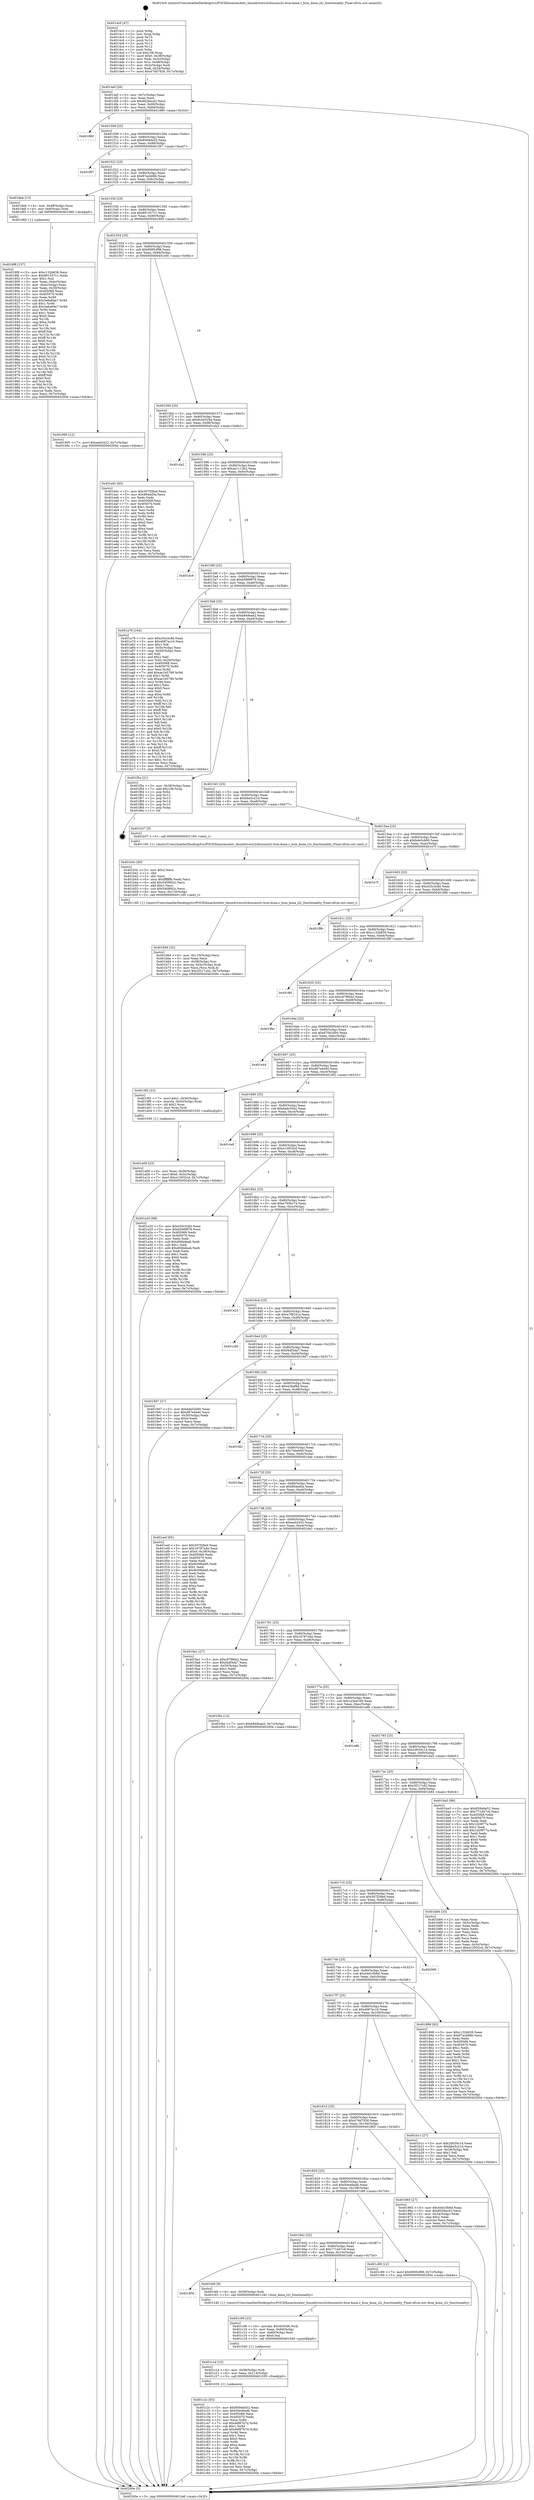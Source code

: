 digraph "0x4014c0" {
  label = "0x4014c0 (/mnt/c/Users/mathe/Desktop/tcc/POCII/binaries/extr_linuxdriversi2cbussesi2c-bcm-kona.c_bcm_kona_i2c_functionality_Final-ollvm.out::main(0))"
  labelloc = "t"
  node[shape=record]

  Entry [label="",width=0.3,height=0.3,shape=circle,fillcolor=black,style=filled]
  "0x4014ef" [label="{
     0x4014ef [26]\l
     | [instrs]\l
     &nbsp;&nbsp;0x4014ef \<+3\>: mov -0x7c(%rbp),%eax\l
     &nbsp;&nbsp;0x4014f2 \<+2\>: mov %eax,%ecx\l
     &nbsp;&nbsp;0x4014f4 \<+6\>: sub $0x8026ecd3,%ecx\l
     &nbsp;&nbsp;0x4014fa \<+3\>: mov %eax,-0x80(%rbp)\l
     &nbsp;&nbsp;0x4014fd \<+6\>: mov %ecx,-0x84(%rbp)\l
     &nbsp;&nbsp;0x401503 \<+6\>: je 0000000000401880 \<main+0x3c0\>\l
  }"]
  "0x401880" [label="{
     0x401880\l
  }", style=dashed]
  "0x401509" [label="{
     0x401509 [25]\l
     | [instrs]\l
     &nbsp;&nbsp;0x401509 \<+5\>: jmp 000000000040150e \<main+0x4e\>\l
     &nbsp;&nbsp;0x40150e \<+3\>: mov -0x80(%rbp),%eax\l
     &nbsp;&nbsp;0x401511 \<+5\>: sub $0x859dde52,%eax\l
     &nbsp;&nbsp;0x401516 \<+6\>: mov %eax,-0x88(%rbp)\l
     &nbsp;&nbsp;0x40151c \<+6\>: je 0000000000401f97 \<main+0xad7\>\l
  }"]
  Exit [label="",width=0.3,height=0.3,shape=circle,fillcolor=black,style=filled,peripheries=2]
  "0x401f97" [label="{
     0x401f97\l
  }", style=dashed]
  "0x401522" [label="{
     0x401522 [25]\l
     | [instrs]\l
     &nbsp;&nbsp;0x401522 \<+5\>: jmp 0000000000401527 \<main+0x67\>\l
     &nbsp;&nbsp;0x401527 \<+3\>: mov -0x80(%rbp),%eax\l
     &nbsp;&nbsp;0x40152a \<+5\>: sub $0x87acb68b,%eax\l
     &nbsp;&nbsp;0x40152f \<+6\>: mov %eax,-0x8c(%rbp)\l
     &nbsp;&nbsp;0x401535 \<+6\>: je 00000000004018eb \<main+0x42b\>\l
  }"]
  "0x401c2c" [label="{
     0x401c2c [93]\l
     | [instrs]\l
     &nbsp;&nbsp;0x401c2c \<+5\>: mov $0x859dde52,%eax\l
     &nbsp;&nbsp;0x401c31 \<+5\>: mov $0x50e46adb,%esi\l
     &nbsp;&nbsp;0x401c36 \<+7\>: mov 0x405068,%ecx\l
     &nbsp;&nbsp;0x401c3d \<+7\>: mov 0x405070,%edx\l
     &nbsp;&nbsp;0x401c44 \<+3\>: mov %ecx,%r8d\l
     &nbsp;&nbsp;0x401c47 \<+7\>: sub $0x46f87b7d,%r8d\l
     &nbsp;&nbsp;0x401c4e \<+4\>: sub $0x1,%r8d\l
     &nbsp;&nbsp;0x401c52 \<+7\>: add $0x46f87b7d,%r8d\l
     &nbsp;&nbsp;0x401c59 \<+4\>: imul %r8d,%ecx\l
     &nbsp;&nbsp;0x401c5d \<+3\>: and $0x1,%ecx\l
     &nbsp;&nbsp;0x401c60 \<+3\>: cmp $0x0,%ecx\l
     &nbsp;&nbsp;0x401c63 \<+4\>: sete %r9b\l
     &nbsp;&nbsp;0x401c67 \<+3\>: cmp $0xa,%edx\l
     &nbsp;&nbsp;0x401c6a \<+4\>: setl %r10b\l
     &nbsp;&nbsp;0x401c6e \<+3\>: mov %r9b,%r11b\l
     &nbsp;&nbsp;0x401c71 \<+3\>: and %r10b,%r11b\l
     &nbsp;&nbsp;0x401c74 \<+3\>: xor %r10b,%r9b\l
     &nbsp;&nbsp;0x401c77 \<+3\>: or %r9b,%r11b\l
     &nbsp;&nbsp;0x401c7a \<+4\>: test $0x1,%r11b\l
     &nbsp;&nbsp;0x401c7e \<+3\>: cmovne %esi,%eax\l
     &nbsp;&nbsp;0x401c81 \<+3\>: mov %eax,-0x7c(%rbp)\l
     &nbsp;&nbsp;0x401c84 \<+5\>: jmp 000000000040200e \<main+0xb4e\>\l
  }"]
  "0x4018eb" [label="{
     0x4018eb [13]\l
     | [instrs]\l
     &nbsp;&nbsp;0x4018eb \<+4\>: mov -0x48(%rbp),%rax\l
     &nbsp;&nbsp;0x4018ef \<+4\>: mov 0x8(%rax),%rdi\l
     &nbsp;&nbsp;0x4018f3 \<+5\>: call 0000000000401060 \<atoi@plt\>\l
     | [calls]\l
     &nbsp;&nbsp;0x401060 \{1\} (unknown)\l
  }"]
  "0x40153b" [label="{
     0x40153b [25]\l
     | [instrs]\l
     &nbsp;&nbsp;0x40153b \<+5\>: jmp 0000000000401540 \<main+0x80\>\l
     &nbsp;&nbsp;0x401540 \<+3\>: mov -0x80(%rbp),%eax\l
     &nbsp;&nbsp;0x401543 \<+5\>: sub $0x891557c1,%eax\l
     &nbsp;&nbsp;0x401548 \<+6\>: mov %eax,-0x90(%rbp)\l
     &nbsp;&nbsp;0x40154e \<+6\>: je 0000000000401995 \<main+0x4d5\>\l
  }"]
  "0x401c1d" [label="{
     0x401c1d [15]\l
     | [instrs]\l
     &nbsp;&nbsp;0x401c1d \<+4\>: mov -0x58(%rbp),%rdi\l
     &nbsp;&nbsp;0x401c21 \<+6\>: mov %eax,-0x114(%rbp)\l
     &nbsp;&nbsp;0x401c27 \<+5\>: call 0000000000401030 \<free@plt\>\l
     | [calls]\l
     &nbsp;&nbsp;0x401030 \{1\} (unknown)\l
  }"]
  "0x401995" [label="{
     0x401995 [12]\l
     | [instrs]\l
     &nbsp;&nbsp;0x401995 \<+7\>: movl $0xea02422,-0x7c(%rbp)\l
     &nbsp;&nbsp;0x40199c \<+5\>: jmp 000000000040200e \<main+0xb4e\>\l
  }"]
  "0x401554" [label="{
     0x401554 [25]\l
     | [instrs]\l
     &nbsp;&nbsp;0x401554 \<+5\>: jmp 0000000000401559 \<main+0x99\>\l
     &nbsp;&nbsp;0x401559 \<+3\>: mov -0x80(%rbp),%eax\l
     &nbsp;&nbsp;0x40155c \<+5\>: sub $0x9095cf98,%eax\l
     &nbsp;&nbsp;0x401561 \<+6\>: mov %eax,-0x94(%rbp)\l
     &nbsp;&nbsp;0x401567 \<+6\>: je 0000000000401e9c \<main+0x9dc\>\l
  }"]
  "0x401c06" [label="{
     0x401c06 [23]\l
     | [instrs]\l
     &nbsp;&nbsp;0x401c06 \<+10\>: movabs $0x4030d6,%rdi\l
     &nbsp;&nbsp;0x401c10 \<+3\>: mov %eax,-0x60(%rbp)\l
     &nbsp;&nbsp;0x401c13 \<+3\>: mov -0x60(%rbp),%esi\l
     &nbsp;&nbsp;0x401c16 \<+2\>: mov $0x0,%al\l
     &nbsp;&nbsp;0x401c18 \<+5\>: call 0000000000401040 \<printf@plt\>\l
     | [calls]\l
     &nbsp;&nbsp;0x401040 \{1\} (unknown)\l
  }"]
  "0x401e9c" [label="{
     0x401e9c [83]\l
     | [instrs]\l
     &nbsp;&nbsp;0x401e9c \<+5\>: mov $0x307f28ed,%eax\l
     &nbsp;&nbsp;0x401ea1 \<+5\>: mov $0x864ed5a,%ecx\l
     &nbsp;&nbsp;0x401ea6 \<+2\>: xor %edx,%edx\l
     &nbsp;&nbsp;0x401ea8 \<+7\>: mov 0x405068,%esi\l
     &nbsp;&nbsp;0x401eaf \<+7\>: mov 0x405070,%edi\l
     &nbsp;&nbsp;0x401eb6 \<+3\>: sub $0x1,%edx\l
     &nbsp;&nbsp;0x401eb9 \<+3\>: mov %esi,%r8d\l
     &nbsp;&nbsp;0x401ebc \<+3\>: add %edx,%r8d\l
     &nbsp;&nbsp;0x401ebf \<+4\>: imul %r8d,%esi\l
     &nbsp;&nbsp;0x401ec3 \<+3\>: and $0x1,%esi\l
     &nbsp;&nbsp;0x401ec6 \<+3\>: cmp $0x0,%esi\l
     &nbsp;&nbsp;0x401ec9 \<+4\>: sete %r9b\l
     &nbsp;&nbsp;0x401ecd \<+3\>: cmp $0xa,%edi\l
     &nbsp;&nbsp;0x401ed0 \<+4\>: setl %r10b\l
     &nbsp;&nbsp;0x401ed4 \<+3\>: mov %r9b,%r11b\l
     &nbsp;&nbsp;0x401ed7 \<+3\>: and %r10b,%r11b\l
     &nbsp;&nbsp;0x401eda \<+3\>: xor %r10b,%r9b\l
     &nbsp;&nbsp;0x401edd \<+3\>: or %r9b,%r11b\l
     &nbsp;&nbsp;0x401ee0 \<+4\>: test $0x1,%r11b\l
     &nbsp;&nbsp;0x401ee4 \<+3\>: cmovne %ecx,%eax\l
     &nbsp;&nbsp;0x401ee7 \<+3\>: mov %eax,-0x7c(%rbp)\l
     &nbsp;&nbsp;0x401eea \<+5\>: jmp 000000000040200e \<main+0xb4e\>\l
  }"]
  "0x40156d" [label="{
     0x40156d [25]\l
     | [instrs]\l
     &nbsp;&nbsp;0x40156d \<+5\>: jmp 0000000000401572 \<main+0xb2\>\l
     &nbsp;&nbsp;0x401572 \<+3\>: mov -0x80(%rbp),%eax\l
     &nbsp;&nbsp;0x401575 \<+5\>: sub $0x9c44529a,%eax\l
     &nbsp;&nbsp;0x40157a \<+6\>: mov %eax,-0x98(%rbp)\l
     &nbsp;&nbsp;0x401580 \<+6\>: je 0000000000401da2 \<main+0x8e2\>\l
  }"]
  "0x40185b" [label="{
     0x40185b\l
  }", style=dashed]
  "0x401da2" [label="{
     0x401da2\l
  }", style=dashed]
  "0x401586" [label="{
     0x401586 [25]\l
     | [instrs]\l
     &nbsp;&nbsp;0x401586 \<+5\>: jmp 000000000040158b \<main+0xcb\>\l
     &nbsp;&nbsp;0x40158b \<+3\>: mov -0x80(%rbp),%eax\l
     &nbsp;&nbsp;0x40158e \<+5\>: sub $0xaa1113b2,%eax\l
     &nbsp;&nbsp;0x401593 \<+6\>: mov %eax,-0x9c(%rbp)\l
     &nbsp;&nbsp;0x401599 \<+6\>: je 0000000000401dc9 \<main+0x909\>\l
  }"]
  "0x401bfd" [label="{
     0x401bfd [9]\l
     | [instrs]\l
     &nbsp;&nbsp;0x401bfd \<+4\>: mov -0x58(%rbp),%rdi\l
     &nbsp;&nbsp;0x401c01 \<+5\>: call 0000000000401240 \<bcm_kona_i2c_functionality\>\l
     | [calls]\l
     &nbsp;&nbsp;0x401240 \{1\} (/mnt/c/Users/mathe/Desktop/tcc/POCII/binaries/extr_linuxdriversi2cbussesi2c-bcm-kona.c_bcm_kona_i2c_functionality_Final-ollvm.out::bcm_kona_i2c_functionality)\l
  }"]
  "0x401dc9" [label="{
     0x401dc9\l
  }", style=dashed]
  "0x40159f" [label="{
     0x40159f [25]\l
     | [instrs]\l
     &nbsp;&nbsp;0x40159f \<+5\>: jmp 00000000004015a4 \<main+0xe4\>\l
     &nbsp;&nbsp;0x4015a4 \<+3\>: mov -0x80(%rbp),%eax\l
     &nbsp;&nbsp;0x4015a7 \<+5\>: sub $0xb5999f78,%eax\l
     &nbsp;&nbsp;0x4015ac \<+6\>: mov %eax,-0xa0(%rbp)\l
     &nbsp;&nbsp;0x4015b2 \<+6\>: je 0000000000401a78 \<main+0x5b8\>\l
  }"]
  "0x401842" [label="{
     0x401842 [25]\l
     | [instrs]\l
     &nbsp;&nbsp;0x401842 \<+5\>: jmp 0000000000401847 \<main+0x387\>\l
     &nbsp;&nbsp;0x401847 \<+3\>: mov -0x80(%rbp),%eax\l
     &nbsp;&nbsp;0x40184a \<+5\>: sub $0x771d47c6,%eax\l
     &nbsp;&nbsp;0x40184f \<+6\>: mov %eax,-0x10c(%rbp)\l
     &nbsp;&nbsp;0x401855 \<+6\>: je 0000000000401bfd \<main+0x73d\>\l
  }"]
  "0x401a78" [label="{
     0x401a78 [164]\l
     | [instrs]\l
     &nbsp;&nbsp;0x401a78 \<+5\>: mov $0xc03c3c8d,%eax\l
     &nbsp;&nbsp;0x401a7d \<+5\>: mov $0x4687ec16,%ecx\l
     &nbsp;&nbsp;0x401a82 \<+2\>: mov $0x1,%dl\l
     &nbsp;&nbsp;0x401a84 \<+3\>: mov -0x5c(%rbp),%esi\l
     &nbsp;&nbsp;0x401a87 \<+3\>: cmp -0x50(%rbp),%esi\l
     &nbsp;&nbsp;0x401a8a \<+4\>: setl %dil\l
     &nbsp;&nbsp;0x401a8e \<+4\>: and $0x1,%dil\l
     &nbsp;&nbsp;0x401a92 \<+4\>: mov %dil,-0x29(%rbp)\l
     &nbsp;&nbsp;0x401a96 \<+7\>: mov 0x405068,%esi\l
     &nbsp;&nbsp;0x401a9d \<+8\>: mov 0x405070,%r8d\l
     &nbsp;&nbsp;0x401aa5 \<+3\>: mov %esi,%r9d\l
     &nbsp;&nbsp;0x401aa8 \<+7\>: add $0xae1b5789,%r9d\l
     &nbsp;&nbsp;0x401aaf \<+4\>: sub $0x1,%r9d\l
     &nbsp;&nbsp;0x401ab3 \<+7\>: sub $0xae1b5789,%r9d\l
     &nbsp;&nbsp;0x401aba \<+4\>: imul %r9d,%esi\l
     &nbsp;&nbsp;0x401abe \<+3\>: and $0x1,%esi\l
     &nbsp;&nbsp;0x401ac1 \<+3\>: cmp $0x0,%esi\l
     &nbsp;&nbsp;0x401ac4 \<+4\>: sete %dil\l
     &nbsp;&nbsp;0x401ac8 \<+4\>: cmp $0xa,%r8d\l
     &nbsp;&nbsp;0x401acc \<+4\>: setl %r10b\l
     &nbsp;&nbsp;0x401ad0 \<+3\>: mov %dil,%r11b\l
     &nbsp;&nbsp;0x401ad3 \<+4\>: xor $0xff,%r11b\l
     &nbsp;&nbsp;0x401ad7 \<+3\>: mov %r10b,%bl\l
     &nbsp;&nbsp;0x401ada \<+3\>: xor $0xff,%bl\l
     &nbsp;&nbsp;0x401add \<+3\>: xor $0x0,%dl\l
     &nbsp;&nbsp;0x401ae0 \<+3\>: mov %r11b,%r14b\l
     &nbsp;&nbsp;0x401ae3 \<+4\>: and $0x0,%r14b\l
     &nbsp;&nbsp;0x401ae7 \<+3\>: and %dl,%dil\l
     &nbsp;&nbsp;0x401aea \<+3\>: mov %bl,%r15b\l
     &nbsp;&nbsp;0x401aed \<+4\>: and $0x0,%r15b\l
     &nbsp;&nbsp;0x401af1 \<+3\>: and %dl,%r10b\l
     &nbsp;&nbsp;0x401af4 \<+3\>: or %dil,%r14b\l
     &nbsp;&nbsp;0x401af7 \<+3\>: or %r10b,%r15b\l
     &nbsp;&nbsp;0x401afa \<+3\>: xor %r15b,%r14b\l
     &nbsp;&nbsp;0x401afd \<+3\>: or %bl,%r11b\l
     &nbsp;&nbsp;0x401b00 \<+4\>: xor $0xff,%r11b\l
     &nbsp;&nbsp;0x401b04 \<+3\>: or $0x0,%dl\l
     &nbsp;&nbsp;0x401b07 \<+3\>: and %dl,%r11b\l
     &nbsp;&nbsp;0x401b0a \<+3\>: or %r11b,%r14b\l
     &nbsp;&nbsp;0x401b0d \<+4\>: test $0x1,%r14b\l
     &nbsp;&nbsp;0x401b11 \<+3\>: cmovne %ecx,%eax\l
     &nbsp;&nbsp;0x401b14 \<+3\>: mov %eax,-0x7c(%rbp)\l
     &nbsp;&nbsp;0x401b17 \<+5\>: jmp 000000000040200e \<main+0xb4e\>\l
  }"]
  "0x4015b8" [label="{
     0x4015b8 [25]\l
     | [instrs]\l
     &nbsp;&nbsp;0x4015b8 \<+5\>: jmp 00000000004015bd \<main+0xfd\>\l
     &nbsp;&nbsp;0x4015bd \<+3\>: mov -0x80(%rbp),%eax\l
     &nbsp;&nbsp;0x4015c0 \<+5\>: sub $0xb849eae2,%eax\l
     &nbsp;&nbsp;0x4015c5 \<+6\>: mov %eax,-0xa4(%rbp)\l
     &nbsp;&nbsp;0x4015cb \<+6\>: je 0000000000401f5a \<main+0xa9a\>\l
  }"]
  "0x401c89" [label="{
     0x401c89 [12]\l
     | [instrs]\l
     &nbsp;&nbsp;0x401c89 \<+7\>: movl $0x9095cf98,-0x7c(%rbp)\l
     &nbsp;&nbsp;0x401c90 \<+5\>: jmp 000000000040200e \<main+0xb4e\>\l
  }"]
  "0x401f5a" [label="{
     0x401f5a [21]\l
     | [instrs]\l
     &nbsp;&nbsp;0x401f5a \<+3\>: mov -0x38(%rbp),%eax\l
     &nbsp;&nbsp;0x401f5d \<+7\>: add $0x108,%rsp\l
     &nbsp;&nbsp;0x401f64 \<+1\>: pop %rbx\l
     &nbsp;&nbsp;0x401f65 \<+2\>: pop %r12\l
     &nbsp;&nbsp;0x401f67 \<+2\>: pop %r13\l
     &nbsp;&nbsp;0x401f69 \<+2\>: pop %r14\l
     &nbsp;&nbsp;0x401f6b \<+2\>: pop %r15\l
     &nbsp;&nbsp;0x401f6d \<+1\>: pop %rbp\l
     &nbsp;&nbsp;0x401f6e \<+1\>: ret\l
  }"]
  "0x4015d1" [label="{
     0x4015d1 [25]\l
     | [instrs]\l
     &nbsp;&nbsp;0x4015d1 \<+5\>: jmp 00000000004015d6 \<main+0x116\>\l
     &nbsp;&nbsp;0x4015d6 \<+3\>: mov -0x80(%rbp),%eax\l
     &nbsp;&nbsp;0x4015d9 \<+5\>: sub $0xbbe5c21d,%eax\l
     &nbsp;&nbsp;0x4015de \<+6\>: mov %eax,-0xa8(%rbp)\l
     &nbsp;&nbsp;0x4015e4 \<+6\>: je 0000000000401b37 \<main+0x677\>\l
  }"]
  "0x401b64" [label="{
     0x401b64 [32]\l
     | [instrs]\l
     &nbsp;&nbsp;0x401b64 \<+6\>: mov -0x110(%rbp),%ecx\l
     &nbsp;&nbsp;0x401b6a \<+3\>: imul %eax,%ecx\l
     &nbsp;&nbsp;0x401b6d \<+4\>: mov -0x58(%rbp),%rsi\l
     &nbsp;&nbsp;0x401b71 \<+4\>: movslq -0x5c(%rbp),%rdi\l
     &nbsp;&nbsp;0x401b75 \<+3\>: mov %ecx,(%rsi,%rdi,4)\l
     &nbsp;&nbsp;0x401b78 \<+7\>: movl $0x2f217cd2,-0x7c(%rbp)\l
     &nbsp;&nbsp;0x401b7f \<+5\>: jmp 000000000040200e \<main+0xb4e\>\l
  }"]
  "0x401b37" [label="{
     0x401b37 [5]\l
     | [instrs]\l
     &nbsp;&nbsp;0x401b37 \<+5\>: call 0000000000401160 \<next_i\>\l
     | [calls]\l
     &nbsp;&nbsp;0x401160 \{1\} (/mnt/c/Users/mathe/Desktop/tcc/POCII/binaries/extr_linuxdriversi2cbussesi2c-bcm-kona.c_bcm_kona_i2c_functionality_Final-ollvm.out::next_i)\l
  }"]
  "0x4015ea" [label="{
     0x4015ea [25]\l
     | [instrs]\l
     &nbsp;&nbsp;0x4015ea \<+5\>: jmp 00000000004015ef \<main+0x12f\>\l
     &nbsp;&nbsp;0x4015ef \<+3\>: mov -0x80(%rbp),%eax\l
     &nbsp;&nbsp;0x4015f2 \<+5\>: sub $0xbde5cb90,%eax\l
     &nbsp;&nbsp;0x4015f7 \<+6\>: mov %eax,-0xac(%rbp)\l
     &nbsp;&nbsp;0x4015fd \<+6\>: je 0000000000401e7f \<main+0x9bf\>\l
  }"]
  "0x401b3c" [label="{
     0x401b3c [40]\l
     | [instrs]\l
     &nbsp;&nbsp;0x401b3c \<+5\>: mov $0x2,%ecx\l
     &nbsp;&nbsp;0x401b41 \<+1\>: cltd\l
     &nbsp;&nbsp;0x401b42 \<+2\>: idiv %ecx\l
     &nbsp;&nbsp;0x401b44 \<+6\>: imul $0xfffffffe,%edx,%ecx\l
     &nbsp;&nbsp;0x401b4a \<+6\>: add $0x5409f42c,%ecx\l
     &nbsp;&nbsp;0x401b50 \<+3\>: add $0x1,%ecx\l
     &nbsp;&nbsp;0x401b53 \<+6\>: sub $0x5409f42c,%ecx\l
     &nbsp;&nbsp;0x401b59 \<+6\>: mov %ecx,-0x110(%rbp)\l
     &nbsp;&nbsp;0x401b5f \<+5\>: call 0000000000401160 \<next_i\>\l
     | [calls]\l
     &nbsp;&nbsp;0x401160 \{1\} (/mnt/c/Users/mathe/Desktop/tcc/POCII/binaries/extr_linuxdriversi2cbussesi2c-bcm-kona.c_bcm_kona_i2c_functionality_Final-ollvm.out::next_i)\l
  }"]
  "0x401e7f" [label="{
     0x401e7f\l
  }", style=dashed]
  "0x401603" [label="{
     0x401603 [25]\l
     | [instrs]\l
     &nbsp;&nbsp;0x401603 \<+5\>: jmp 0000000000401608 \<main+0x148\>\l
     &nbsp;&nbsp;0x401608 \<+3\>: mov -0x80(%rbp),%eax\l
     &nbsp;&nbsp;0x40160b \<+5\>: sub $0xc03c3c8d,%eax\l
     &nbsp;&nbsp;0x401610 \<+6\>: mov %eax,-0xb0(%rbp)\l
     &nbsp;&nbsp;0x401616 \<+6\>: je 0000000000401f8b \<main+0xacb\>\l
  }"]
  "0x401a09" [label="{
     0x401a09 [23]\l
     | [instrs]\l
     &nbsp;&nbsp;0x401a09 \<+4\>: mov %rax,-0x58(%rbp)\l
     &nbsp;&nbsp;0x401a0d \<+7\>: movl $0x0,-0x5c(%rbp)\l
     &nbsp;&nbsp;0x401a14 \<+7\>: movl $0xe12932cd,-0x7c(%rbp)\l
     &nbsp;&nbsp;0x401a1b \<+5\>: jmp 000000000040200e \<main+0xb4e\>\l
  }"]
  "0x401f8b" [label="{
     0x401f8b\l
  }", style=dashed]
  "0x40161c" [label="{
     0x40161c [25]\l
     | [instrs]\l
     &nbsp;&nbsp;0x40161c \<+5\>: jmp 0000000000401621 \<main+0x161\>\l
     &nbsp;&nbsp;0x401621 \<+3\>: mov -0x80(%rbp),%eax\l
     &nbsp;&nbsp;0x401624 \<+5\>: sub $0xc132b839,%eax\l
     &nbsp;&nbsp;0x401629 \<+6\>: mov %eax,-0xb4(%rbp)\l
     &nbsp;&nbsp;0x40162f \<+6\>: je 0000000000401f6f \<main+0xaaf\>\l
  }"]
  "0x4018f8" [label="{
     0x4018f8 [157]\l
     | [instrs]\l
     &nbsp;&nbsp;0x4018f8 \<+5\>: mov $0xc132b839,%ecx\l
     &nbsp;&nbsp;0x4018fd \<+5\>: mov $0x891557c1,%edx\l
     &nbsp;&nbsp;0x401902 \<+3\>: mov $0x1,%sil\l
     &nbsp;&nbsp;0x401905 \<+3\>: mov %eax,-0x4c(%rbp)\l
     &nbsp;&nbsp;0x401908 \<+3\>: mov -0x4c(%rbp),%eax\l
     &nbsp;&nbsp;0x40190b \<+3\>: mov %eax,-0x30(%rbp)\l
     &nbsp;&nbsp;0x40190e \<+7\>: mov 0x405068,%eax\l
     &nbsp;&nbsp;0x401915 \<+8\>: mov 0x405070,%r8d\l
     &nbsp;&nbsp;0x40191d \<+3\>: mov %eax,%r9d\l
     &nbsp;&nbsp;0x401920 \<+7\>: sub $0x3a6a84a7,%r9d\l
     &nbsp;&nbsp;0x401927 \<+4\>: sub $0x1,%r9d\l
     &nbsp;&nbsp;0x40192b \<+7\>: add $0x3a6a84a7,%r9d\l
     &nbsp;&nbsp;0x401932 \<+4\>: imul %r9d,%eax\l
     &nbsp;&nbsp;0x401936 \<+3\>: and $0x1,%eax\l
     &nbsp;&nbsp;0x401939 \<+3\>: cmp $0x0,%eax\l
     &nbsp;&nbsp;0x40193c \<+4\>: sete %r10b\l
     &nbsp;&nbsp;0x401940 \<+4\>: cmp $0xa,%r8d\l
     &nbsp;&nbsp;0x401944 \<+4\>: setl %r11b\l
     &nbsp;&nbsp;0x401948 \<+3\>: mov %r10b,%bl\l
     &nbsp;&nbsp;0x40194b \<+3\>: xor $0xff,%bl\l
     &nbsp;&nbsp;0x40194e \<+3\>: mov %r11b,%r14b\l
     &nbsp;&nbsp;0x401951 \<+4\>: xor $0xff,%r14b\l
     &nbsp;&nbsp;0x401955 \<+4\>: xor $0x0,%sil\l
     &nbsp;&nbsp;0x401959 \<+3\>: mov %bl,%r15b\l
     &nbsp;&nbsp;0x40195c \<+4\>: and $0x0,%r15b\l
     &nbsp;&nbsp;0x401960 \<+3\>: and %sil,%r10b\l
     &nbsp;&nbsp;0x401963 \<+3\>: mov %r14b,%r12b\l
     &nbsp;&nbsp;0x401966 \<+4\>: and $0x0,%r12b\l
     &nbsp;&nbsp;0x40196a \<+3\>: and %sil,%r11b\l
     &nbsp;&nbsp;0x40196d \<+3\>: or %r10b,%r15b\l
     &nbsp;&nbsp;0x401970 \<+3\>: or %r11b,%r12b\l
     &nbsp;&nbsp;0x401973 \<+3\>: xor %r12b,%r15b\l
     &nbsp;&nbsp;0x401976 \<+3\>: or %r14b,%bl\l
     &nbsp;&nbsp;0x401979 \<+3\>: xor $0xff,%bl\l
     &nbsp;&nbsp;0x40197c \<+4\>: or $0x0,%sil\l
     &nbsp;&nbsp;0x401980 \<+3\>: and %sil,%bl\l
     &nbsp;&nbsp;0x401983 \<+3\>: or %bl,%r15b\l
     &nbsp;&nbsp;0x401986 \<+4\>: test $0x1,%r15b\l
     &nbsp;&nbsp;0x40198a \<+3\>: cmovne %edx,%ecx\l
     &nbsp;&nbsp;0x40198d \<+3\>: mov %ecx,-0x7c(%rbp)\l
     &nbsp;&nbsp;0x401990 \<+5\>: jmp 000000000040200e \<main+0xb4e\>\l
  }"]
  "0x401f6f" [label="{
     0x401f6f\l
  }", style=dashed]
  "0x401635" [label="{
     0x401635 [25]\l
     | [instrs]\l
     &nbsp;&nbsp;0x401635 \<+5\>: jmp 000000000040163a \<main+0x17a\>\l
     &nbsp;&nbsp;0x40163a \<+3\>: mov -0x80(%rbp),%eax\l
     &nbsp;&nbsp;0x40163d \<+5\>: sub $0xc97f90a2,%eax\l
     &nbsp;&nbsp;0x401642 \<+6\>: mov %eax,-0xb8(%rbp)\l
     &nbsp;&nbsp;0x401648 \<+6\>: je 00000000004019bc \<main+0x4fc\>\l
  }"]
  "0x4014c0" [label="{
     0x4014c0 [47]\l
     | [instrs]\l
     &nbsp;&nbsp;0x4014c0 \<+1\>: push %rbp\l
     &nbsp;&nbsp;0x4014c1 \<+3\>: mov %rsp,%rbp\l
     &nbsp;&nbsp;0x4014c4 \<+2\>: push %r15\l
     &nbsp;&nbsp;0x4014c6 \<+2\>: push %r14\l
     &nbsp;&nbsp;0x4014c8 \<+2\>: push %r13\l
     &nbsp;&nbsp;0x4014ca \<+2\>: push %r12\l
     &nbsp;&nbsp;0x4014cc \<+1\>: push %rbx\l
     &nbsp;&nbsp;0x4014cd \<+7\>: sub $0x108,%rsp\l
     &nbsp;&nbsp;0x4014d4 \<+7\>: movl $0x0,-0x38(%rbp)\l
     &nbsp;&nbsp;0x4014db \<+3\>: mov %edi,-0x3c(%rbp)\l
     &nbsp;&nbsp;0x4014de \<+4\>: mov %rsi,-0x48(%rbp)\l
     &nbsp;&nbsp;0x4014e2 \<+3\>: mov -0x3c(%rbp),%edi\l
     &nbsp;&nbsp;0x4014e5 \<+3\>: mov %edi,-0x34(%rbp)\l
     &nbsp;&nbsp;0x4014e8 \<+7\>: movl $0x47dd7926,-0x7c(%rbp)\l
  }"]
  "0x4019bc" [label="{
     0x4019bc\l
  }", style=dashed]
  "0x40164e" [label="{
     0x40164e [25]\l
     | [instrs]\l
     &nbsp;&nbsp;0x40164e \<+5\>: jmp 0000000000401653 \<main+0x193\>\l
     &nbsp;&nbsp;0x401653 \<+3\>: mov -0x80(%rbp),%eax\l
     &nbsp;&nbsp;0x401656 \<+5\>: sub $0xd70b2d04,%eax\l
     &nbsp;&nbsp;0x40165b \<+6\>: mov %eax,-0xbc(%rbp)\l
     &nbsp;&nbsp;0x401661 \<+6\>: je 0000000000401e44 \<main+0x984\>\l
  }"]
  "0x40200e" [label="{
     0x40200e [5]\l
     | [instrs]\l
     &nbsp;&nbsp;0x40200e \<+5\>: jmp 00000000004014ef \<main+0x2f\>\l
  }"]
  "0x401e44" [label="{
     0x401e44\l
  }", style=dashed]
  "0x401667" [label="{
     0x401667 [25]\l
     | [instrs]\l
     &nbsp;&nbsp;0x401667 \<+5\>: jmp 000000000040166c \<main+0x1ac\>\l
     &nbsp;&nbsp;0x40166c \<+3\>: mov -0x80(%rbp),%eax\l
     &nbsp;&nbsp;0x40166f \<+5\>: sub $0xd87e4e40,%eax\l
     &nbsp;&nbsp;0x401674 \<+6\>: mov %eax,-0xc0(%rbp)\l
     &nbsp;&nbsp;0x40167a \<+6\>: je 00000000004019f2 \<main+0x532\>\l
  }"]
  "0x401829" [label="{
     0x401829 [25]\l
     | [instrs]\l
     &nbsp;&nbsp;0x401829 \<+5\>: jmp 000000000040182e \<main+0x36e\>\l
     &nbsp;&nbsp;0x40182e \<+3\>: mov -0x80(%rbp),%eax\l
     &nbsp;&nbsp;0x401831 \<+5\>: sub $0x50e46adb,%eax\l
     &nbsp;&nbsp;0x401836 \<+6\>: mov %eax,-0x108(%rbp)\l
     &nbsp;&nbsp;0x40183c \<+6\>: je 0000000000401c89 \<main+0x7c9\>\l
  }"]
  "0x4019f2" [label="{
     0x4019f2 [23]\l
     | [instrs]\l
     &nbsp;&nbsp;0x4019f2 \<+7\>: movl $0x1,-0x50(%rbp)\l
     &nbsp;&nbsp;0x4019f9 \<+4\>: movslq -0x50(%rbp),%rax\l
     &nbsp;&nbsp;0x4019fd \<+4\>: shl $0x2,%rax\l
     &nbsp;&nbsp;0x401a01 \<+3\>: mov %rax,%rdi\l
     &nbsp;&nbsp;0x401a04 \<+5\>: call 0000000000401050 \<malloc@plt\>\l
     | [calls]\l
     &nbsp;&nbsp;0x401050 \{1\} (unknown)\l
  }"]
  "0x401680" [label="{
     0x401680 [25]\l
     | [instrs]\l
     &nbsp;&nbsp;0x401680 \<+5\>: jmp 0000000000401685 \<main+0x1c5\>\l
     &nbsp;&nbsp;0x401685 \<+3\>: mov -0x80(%rbp),%eax\l
     &nbsp;&nbsp;0x401688 \<+5\>: sub $0xdadc50a2,%eax\l
     &nbsp;&nbsp;0x40168d \<+6\>: mov %eax,-0xc4(%rbp)\l
     &nbsp;&nbsp;0x401693 \<+6\>: je 0000000000401ce8 \<main+0x828\>\l
  }"]
  "0x401865" [label="{
     0x401865 [27]\l
     | [instrs]\l
     &nbsp;&nbsp;0x401865 \<+5\>: mov $0x44d10b6d,%eax\l
     &nbsp;&nbsp;0x40186a \<+5\>: mov $0x8026ecd3,%ecx\l
     &nbsp;&nbsp;0x40186f \<+3\>: mov -0x34(%rbp),%edx\l
     &nbsp;&nbsp;0x401872 \<+3\>: cmp $0x2,%edx\l
     &nbsp;&nbsp;0x401875 \<+3\>: cmovne %ecx,%eax\l
     &nbsp;&nbsp;0x401878 \<+3\>: mov %eax,-0x7c(%rbp)\l
     &nbsp;&nbsp;0x40187b \<+5\>: jmp 000000000040200e \<main+0xb4e\>\l
  }"]
  "0x401ce8" [label="{
     0x401ce8\l
  }", style=dashed]
  "0x401699" [label="{
     0x401699 [25]\l
     | [instrs]\l
     &nbsp;&nbsp;0x401699 \<+5\>: jmp 000000000040169e \<main+0x1de\>\l
     &nbsp;&nbsp;0x40169e \<+3\>: mov -0x80(%rbp),%eax\l
     &nbsp;&nbsp;0x4016a1 \<+5\>: sub $0xe12932cd,%eax\l
     &nbsp;&nbsp;0x4016a6 \<+6\>: mov %eax,-0xc8(%rbp)\l
     &nbsp;&nbsp;0x4016ac \<+6\>: je 0000000000401a20 \<main+0x560\>\l
  }"]
  "0x401810" [label="{
     0x401810 [25]\l
     | [instrs]\l
     &nbsp;&nbsp;0x401810 \<+5\>: jmp 0000000000401815 \<main+0x355\>\l
     &nbsp;&nbsp;0x401815 \<+3\>: mov -0x80(%rbp),%eax\l
     &nbsp;&nbsp;0x401818 \<+5\>: sub $0x47dd7926,%eax\l
     &nbsp;&nbsp;0x40181d \<+6\>: mov %eax,-0x104(%rbp)\l
     &nbsp;&nbsp;0x401823 \<+6\>: je 0000000000401865 \<main+0x3a5\>\l
  }"]
  "0x401a20" [label="{
     0x401a20 [88]\l
     | [instrs]\l
     &nbsp;&nbsp;0x401a20 \<+5\>: mov $0xc03c3c8d,%eax\l
     &nbsp;&nbsp;0x401a25 \<+5\>: mov $0xb5999f78,%ecx\l
     &nbsp;&nbsp;0x401a2a \<+7\>: mov 0x405068,%edx\l
     &nbsp;&nbsp;0x401a31 \<+7\>: mov 0x405070,%esi\l
     &nbsp;&nbsp;0x401a38 \<+2\>: mov %edx,%edi\l
     &nbsp;&nbsp;0x401a3a \<+6\>: sub $0xd94bdeab,%edi\l
     &nbsp;&nbsp;0x401a40 \<+3\>: sub $0x1,%edi\l
     &nbsp;&nbsp;0x401a43 \<+6\>: add $0xd94bdeab,%edi\l
     &nbsp;&nbsp;0x401a49 \<+3\>: imul %edi,%edx\l
     &nbsp;&nbsp;0x401a4c \<+3\>: and $0x1,%edx\l
     &nbsp;&nbsp;0x401a4f \<+3\>: cmp $0x0,%edx\l
     &nbsp;&nbsp;0x401a52 \<+4\>: sete %r8b\l
     &nbsp;&nbsp;0x401a56 \<+3\>: cmp $0xa,%esi\l
     &nbsp;&nbsp;0x401a59 \<+4\>: setl %r9b\l
     &nbsp;&nbsp;0x401a5d \<+3\>: mov %r8b,%r10b\l
     &nbsp;&nbsp;0x401a60 \<+3\>: and %r9b,%r10b\l
     &nbsp;&nbsp;0x401a63 \<+3\>: xor %r9b,%r8b\l
     &nbsp;&nbsp;0x401a66 \<+3\>: or %r8b,%r10b\l
     &nbsp;&nbsp;0x401a69 \<+4\>: test $0x1,%r10b\l
     &nbsp;&nbsp;0x401a6d \<+3\>: cmovne %ecx,%eax\l
     &nbsp;&nbsp;0x401a70 \<+3\>: mov %eax,-0x7c(%rbp)\l
     &nbsp;&nbsp;0x401a73 \<+5\>: jmp 000000000040200e \<main+0xb4e\>\l
  }"]
  "0x4016b2" [label="{
     0x4016b2 [25]\l
     | [instrs]\l
     &nbsp;&nbsp;0x4016b2 \<+5\>: jmp 00000000004016b7 \<main+0x1f7\>\l
     &nbsp;&nbsp;0x4016b7 \<+3\>: mov -0x80(%rbp),%eax\l
     &nbsp;&nbsp;0x4016ba \<+5\>: sub $0xe795bc74,%eax\l
     &nbsp;&nbsp;0x4016bf \<+6\>: mov %eax,-0xcc(%rbp)\l
     &nbsp;&nbsp;0x4016c5 \<+6\>: je 0000000000401e23 \<main+0x963\>\l
  }"]
  "0x401b1c" [label="{
     0x401b1c [27]\l
     | [instrs]\l
     &nbsp;&nbsp;0x401b1c \<+5\>: mov $0x2d030c14,%eax\l
     &nbsp;&nbsp;0x401b21 \<+5\>: mov $0xbbe5c21d,%ecx\l
     &nbsp;&nbsp;0x401b26 \<+3\>: mov -0x29(%rbp),%dl\l
     &nbsp;&nbsp;0x401b29 \<+3\>: test $0x1,%dl\l
     &nbsp;&nbsp;0x401b2c \<+3\>: cmovne %ecx,%eax\l
     &nbsp;&nbsp;0x401b2f \<+3\>: mov %eax,-0x7c(%rbp)\l
     &nbsp;&nbsp;0x401b32 \<+5\>: jmp 000000000040200e \<main+0xb4e\>\l
  }"]
  "0x401e23" [label="{
     0x401e23\l
  }", style=dashed]
  "0x4016cb" [label="{
     0x4016cb [25]\l
     | [instrs]\l
     &nbsp;&nbsp;0x4016cb \<+5\>: jmp 00000000004016d0 \<main+0x210\>\l
     &nbsp;&nbsp;0x4016d0 \<+3\>: mov -0x80(%rbp),%eax\l
     &nbsp;&nbsp;0x4016d3 \<+5\>: sub $0xe7f8241a,%eax\l
     &nbsp;&nbsp;0x4016d8 \<+6\>: mov %eax,-0xd0(%rbp)\l
     &nbsp;&nbsp;0x4016de \<+6\>: je 0000000000401c95 \<main+0x7d5\>\l
  }"]
  "0x4017f7" [label="{
     0x4017f7 [25]\l
     | [instrs]\l
     &nbsp;&nbsp;0x4017f7 \<+5\>: jmp 00000000004017fc \<main+0x33c\>\l
     &nbsp;&nbsp;0x4017fc \<+3\>: mov -0x80(%rbp),%eax\l
     &nbsp;&nbsp;0x4017ff \<+5\>: sub $0x4687ec16,%eax\l
     &nbsp;&nbsp;0x401804 \<+6\>: mov %eax,-0x100(%rbp)\l
     &nbsp;&nbsp;0x40180a \<+6\>: je 0000000000401b1c \<main+0x65c\>\l
  }"]
  "0x401c95" [label="{
     0x401c95\l
  }", style=dashed]
  "0x4016e4" [label="{
     0x4016e4 [25]\l
     | [instrs]\l
     &nbsp;&nbsp;0x4016e4 \<+5\>: jmp 00000000004016e9 \<main+0x229\>\l
     &nbsp;&nbsp;0x4016e9 \<+3\>: mov -0x80(%rbp),%eax\l
     &nbsp;&nbsp;0x4016ec \<+5\>: sub $0xf4df3da7,%eax\l
     &nbsp;&nbsp;0x4016f1 \<+6\>: mov %eax,-0xd4(%rbp)\l
     &nbsp;&nbsp;0x4016f7 \<+6\>: je 00000000004019d7 \<main+0x517\>\l
  }"]
  "0x401898" [label="{
     0x401898 [83]\l
     | [instrs]\l
     &nbsp;&nbsp;0x401898 \<+5\>: mov $0xc132b839,%eax\l
     &nbsp;&nbsp;0x40189d \<+5\>: mov $0x87acb68b,%ecx\l
     &nbsp;&nbsp;0x4018a2 \<+2\>: xor %edx,%edx\l
     &nbsp;&nbsp;0x4018a4 \<+7\>: mov 0x405068,%esi\l
     &nbsp;&nbsp;0x4018ab \<+7\>: mov 0x405070,%edi\l
     &nbsp;&nbsp;0x4018b2 \<+3\>: sub $0x1,%edx\l
     &nbsp;&nbsp;0x4018b5 \<+3\>: mov %esi,%r8d\l
     &nbsp;&nbsp;0x4018b8 \<+3\>: add %edx,%r8d\l
     &nbsp;&nbsp;0x4018bb \<+4\>: imul %r8d,%esi\l
     &nbsp;&nbsp;0x4018bf \<+3\>: and $0x1,%esi\l
     &nbsp;&nbsp;0x4018c2 \<+3\>: cmp $0x0,%esi\l
     &nbsp;&nbsp;0x4018c5 \<+4\>: sete %r9b\l
     &nbsp;&nbsp;0x4018c9 \<+3\>: cmp $0xa,%edi\l
     &nbsp;&nbsp;0x4018cc \<+4\>: setl %r10b\l
     &nbsp;&nbsp;0x4018d0 \<+3\>: mov %r9b,%r11b\l
     &nbsp;&nbsp;0x4018d3 \<+3\>: and %r10b,%r11b\l
     &nbsp;&nbsp;0x4018d6 \<+3\>: xor %r10b,%r9b\l
     &nbsp;&nbsp;0x4018d9 \<+3\>: or %r9b,%r11b\l
     &nbsp;&nbsp;0x4018dc \<+4\>: test $0x1,%r11b\l
     &nbsp;&nbsp;0x4018e0 \<+3\>: cmovne %ecx,%eax\l
     &nbsp;&nbsp;0x4018e3 \<+3\>: mov %eax,-0x7c(%rbp)\l
     &nbsp;&nbsp;0x4018e6 \<+5\>: jmp 000000000040200e \<main+0xb4e\>\l
  }"]
  "0x4019d7" [label="{
     0x4019d7 [27]\l
     | [instrs]\l
     &nbsp;&nbsp;0x4019d7 \<+5\>: mov $0xbde5cb90,%eax\l
     &nbsp;&nbsp;0x4019dc \<+5\>: mov $0xd87e4e40,%ecx\l
     &nbsp;&nbsp;0x4019e1 \<+3\>: mov -0x30(%rbp),%edx\l
     &nbsp;&nbsp;0x4019e4 \<+3\>: cmp $0x0,%edx\l
     &nbsp;&nbsp;0x4019e7 \<+3\>: cmove %ecx,%eax\l
     &nbsp;&nbsp;0x4019ea \<+3\>: mov %eax,-0x7c(%rbp)\l
     &nbsp;&nbsp;0x4019ed \<+5\>: jmp 000000000040200e \<main+0xb4e\>\l
  }"]
  "0x4016fd" [label="{
     0x4016fd [25]\l
     | [instrs]\l
     &nbsp;&nbsp;0x4016fd \<+5\>: jmp 0000000000401702 \<main+0x242\>\l
     &nbsp;&nbsp;0x401702 \<+3\>: mov -0x80(%rbp),%eax\l
     &nbsp;&nbsp;0x401705 \<+5\>: sub $0x428af9d,%eax\l
     &nbsp;&nbsp;0x40170a \<+6\>: mov %eax,-0xd8(%rbp)\l
     &nbsp;&nbsp;0x401710 \<+6\>: je 0000000000401fd2 \<main+0xb12\>\l
  }"]
  "0x4017de" [label="{
     0x4017de [25]\l
     | [instrs]\l
     &nbsp;&nbsp;0x4017de \<+5\>: jmp 00000000004017e3 \<main+0x323\>\l
     &nbsp;&nbsp;0x4017e3 \<+3\>: mov -0x80(%rbp),%eax\l
     &nbsp;&nbsp;0x4017e6 \<+5\>: sub $0x44d10b6d,%eax\l
     &nbsp;&nbsp;0x4017eb \<+6\>: mov %eax,-0xfc(%rbp)\l
     &nbsp;&nbsp;0x4017f1 \<+6\>: je 0000000000401898 \<main+0x3d8\>\l
  }"]
  "0x401fd2" [label="{
     0x401fd2\l
  }", style=dashed]
  "0x401716" [label="{
     0x401716 [25]\l
     | [instrs]\l
     &nbsp;&nbsp;0x401716 \<+5\>: jmp 000000000040171b \<main+0x25b\>\l
     &nbsp;&nbsp;0x40171b \<+3\>: mov -0x80(%rbp),%eax\l
     &nbsp;&nbsp;0x40171e \<+5\>: sub $0x70eeb0d,%eax\l
     &nbsp;&nbsp;0x401723 \<+6\>: mov %eax,-0xdc(%rbp)\l
     &nbsp;&nbsp;0x401729 \<+6\>: je 0000000000401dae \<main+0x8ee\>\l
  }"]
  "0x402000" [label="{
     0x402000\l
  }", style=dashed]
  "0x401dae" [label="{
     0x401dae\l
  }", style=dashed]
  "0x40172f" [label="{
     0x40172f [25]\l
     | [instrs]\l
     &nbsp;&nbsp;0x40172f \<+5\>: jmp 0000000000401734 \<main+0x274\>\l
     &nbsp;&nbsp;0x401734 \<+3\>: mov -0x80(%rbp),%eax\l
     &nbsp;&nbsp;0x401737 \<+5\>: sub $0x864ed5a,%eax\l
     &nbsp;&nbsp;0x40173c \<+6\>: mov %eax,-0xe0(%rbp)\l
     &nbsp;&nbsp;0x401742 \<+6\>: je 0000000000401eef \<main+0xa2f\>\l
  }"]
  "0x4017c5" [label="{
     0x4017c5 [25]\l
     | [instrs]\l
     &nbsp;&nbsp;0x4017c5 \<+5\>: jmp 00000000004017ca \<main+0x30a\>\l
     &nbsp;&nbsp;0x4017ca \<+3\>: mov -0x80(%rbp),%eax\l
     &nbsp;&nbsp;0x4017cd \<+5\>: sub $0x307f28ed,%eax\l
     &nbsp;&nbsp;0x4017d2 \<+6\>: mov %eax,-0xf8(%rbp)\l
     &nbsp;&nbsp;0x4017d8 \<+6\>: je 0000000000402000 \<main+0xb40\>\l
  }"]
  "0x401eef" [label="{
     0x401eef [95]\l
     | [instrs]\l
     &nbsp;&nbsp;0x401eef \<+5\>: mov $0x307f28ed,%eax\l
     &nbsp;&nbsp;0x401ef4 \<+5\>: mov $0x16787a4e,%ecx\l
     &nbsp;&nbsp;0x401ef9 \<+7\>: movl $0x0,-0x38(%rbp)\l
     &nbsp;&nbsp;0x401f00 \<+7\>: mov 0x405068,%edx\l
     &nbsp;&nbsp;0x401f07 \<+7\>: mov 0x405070,%esi\l
     &nbsp;&nbsp;0x401f0e \<+2\>: mov %edx,%edi\l
     &nbsp;&nbsp;0x401f10 \<+6\>: sub $0x9c09b4d5,%edi\l
     &nbsp;&nbsp;0x401f16 \<+3\>: sub $0x1,%edi\l
     &nbsp;&nbsp;0x401f19 \<+6\>: add $0x9c09b4d5,%edi\l
     &nbsp;&nbsp;0x401f1f \<+3\>: imul %edi,%edx\l
     &nbsp;&nbsp;0x401f22 \<+3\>: and $0x1,%edx\l
     &nbsp;&nbsp;0x401f25 \<+3\>: cmp $0x0,%edx\l
     &nbsp;&nbsp;0x401f28 \<+4\>: sete %r8b\l
     &nbsp;&nbsp;0x401f2c \<+3\>: cmp $0xa,%esi\l
     &nbsp;&nbsp;0x401f2f \<+4\>: setl %r9b\l
     &nbsp;&nbsp;0x401f33 \<+3\>: mov %r8b,%r10b\l
     &nbsp;&nbsp;0x401f36 \<+3\>: and %r9b,%r10b\l
     &nbsp;&nbsp;0x401f39 \<+3\>: xor %r9b,%r8b\l
     &nbsp;&nbsp;0x401f3c \<+3\>: or %r8b,%r10b\l
     &nbsp;&nbsp;0x401f3f \<+4\>: test $0x1,%r10b\l
     &nbsp;&nbsp;0x401f43 \<+3\>: cmovne %ecx,%eax\l
     &nbsp;&nbsp;0x401f46 \<+3\>: mov %eax,-0x7c(%rbp)\l
     &nbsp;&nbsp;0x401f49 \<+5\>: jmp 000000000040200e \<main+0xb4e\>\l
  }"]
  "0x401748" [label="{
     0x401748 [25]\l
     | [instrs]\l
     &nbsp;&nbsp;0x401748 \<+5\>: jmp 000000000040174d \<main+0x28d\>\l
     &nbsp;&nbsp;0x40174d \<+3\>: mov -0x80(%rbp),%eax\l
     &nbsp;&nbsp;0x401750 \<+5\>: sub $0xea02422,%eax\l
     &nbsp;&nbsp;0x401755 \<+6\>: mov %eax,-0xe4(%rbp)\l
     &nbsp;&nbsp;0x40175b \<+6\>: je 00000000004019a1 \<main+0x4e1\>\l
  }"]
  "0x401b84" [label="{
     0x401b84 [33]\l
     | [instrs]\l
     &nbsp;&nbsp;0x401b84 \<+2\>: xor %eax,%eax\l
     &nbsp;&nbsp;0x401b86 \<+3\>: mov -0x5c(%rbp),%ecx\l
     &nbsp;&nbsp;0x401b89 \<+2\>: mov %eax,%edx\l
     &nbsp;&nbsp;0x401b8b \<+2\>: sub %ecx,%edx\l
     &nbsp;&nbsp;0x401b8d \<+2\>: mov %eax,%ecx\l
     &nbsp;&nbsp;0x401b8f \<+3\>: sub $0x1,%ecx\l
     &nbsp;&nbsp;0x401b92 \<+2\>: add %ecx,%edx\l
     &nbsp;&nbsp;0x401b94 \<+2\>: sub %edx,%eax\l
     &nbsp;&nbsp;0x401b96 \<+3\>: mov %eax,-0x5c(%rbp)\l
     &nbsp;&nbsp;0x401b99 \<+7\>: movl $0xe12932cd,-0x7c(%rbp)\l
     &nbsp;&nbsp;0x401ba0 \<+5\>: jmp 000000000040200e \<main+0xb4e\>\l
  }"]
  "0x4019a1" [label="{
     0x4019a1 [27]\l
     | [instrs]\l
     &nbsp;&nbsp;0x4019a1 \<+5\>: mov $0xc97f90a2,%eax\l
     &nbsp;&nbsp;0x4019a6 \<+5\>: mov $0xf4df3da7,%ecx\l
     &nbsp;&nbsp;0x4019ab \<+3\>: mov -0x30(%rbp),%edx\l
     &nbsp;&nbsp;0x4019ae \<+3\>: cmp $0x1,%edx\l
     &nbsp;&nbsp;0x4019b1 \<+3\>: cmovl %ecx,%eax\l
     &nbsp;&nbsp;0x4019b4 \<+3\>: mov %eax,-0x7c(%rbp)\l
     &nbsp;&nbsp;0x4019b7 \<+5\>: jmp 000000000040200e \<main+0xb4e\>\l
  }"]
  "0x401761" [label="{
     0x401761 [25]\l
     | [instrs]\l
     &nbsp;&nbsp;0x401761 \<+5\>: jmp 0000000000401766 \<main+0x2a6\>\l
     &nbsp;&nbsp;0x401766 \<+3\>: mov -0x80(%rbp),%eax\l
     &nbsp;&nbsp;0x401769 \<+5\>: sub $0x16787a4e,%eax\l
     &nbsp;&nbsp;0x40176e \<+6\>: mov %eax,-0xe8(%rbp)\l
     &nbsp;&nbsp;0x401774 \<+6\>: je 0000000000401f4e \<main+0xa8e\>\l
  }"]
  "0x4017ac" [label="{
     0x4017ac [25]\l
     | [instrs]\l
     &nbsp;&nbsp;0x4017ac \<+5\>: jmp 00000000004017b1 \<main+0x2f1\>\l
     &nbsp;&nbsp;0x4017b1 \<+3\>: mov -0x80(%rbp),%eax\l
     &nbsp;&nbsp;0x4017b4 \<+5\>: sub $0x2f217cd2,%eax\l
     &nbsp;&nbsp;0x4017b9 \<+6\>: mov %eax,-0xf4(%rbp)\l
     &nbsp;&nbsp;0x4017bf \<+6\>: je 0000000000401b84 \<main+0x6c4\>\l
  }"]
  "0x401f4e" [label="{
     0x401f4e [12]\l
     | [instrs]\l
     &nbsp;&nbsp;0x401f4e \<+7\>: movl $0xb849eae2,-0x7c(%rbp)\l
     &nbsp;&nbsp;0x401f55 \<+5\>: jmp 000000000040200e \<main+0xb4e\>\l
  }"]
  "0x40177a" [label="{
     0x40177a [25]\l
     | [instrs]\l
     &nbsp;&nbsp;0x40177a \<+5\>: jmp 000000000040177f \<main+0x2bf\>\l
     &nbsp;&nbsp;0x40177f \<+3\>: mov -0x80(%rbp),%eax\l
     &nbsp;&nbsp;0x401782 \<+5\>: sub $0x1a3e4160,%eax\l
     &nbsp;&nbsp;0x401787 \<+6\>: mov %eax,-0xec(%rbp)\l
     &nbsp;&nbsp;0x40178d \<+6\>: je 0000000000401e8b \<main+0x9cb\>\l
  }"]
  "0x401ba5" [label="{
     0x401ba5 [88]\l
     | [instrs]\l
     &nbsp;&nbsp;0x401ba5 \<+5\>: mov $0x859dde52,%eax\l
     &nbsp;&nbsp;0x401baa \<+5\>: mov $0x771d47c6,%ecx\l
     &nbsp;&nbsp;0x401baf \<+7\>: mov 0x405068,%edx\l
     &nbsp;&nbsp;0x401bb6 \<+7\>: mov 0x405070,%esi\l
     &nbsp;&nbsp;0x401bbd \<+2\>: mov %edx,%edi\l
     &nbsp;&nbsp;0x401bbf \<+6\>: sub $0x1d29f77a,%edi\l
     &nbsp;&nbsp;0x401bc5 \<+3\>: sub $0x1,%edi\l
     &nbsp;&nbsp;0x401bc8 \<+6\>: add $0x1d29f77a,%edi\l
     &nbsp;&nbsp;0x401bce \<+3\>: imul %edi,%edx\l
     &nbsp;&nbsp;0x401bd1 \<+3\>: and $0x1,%edx\l
     &nbsp;&nbsp;0x401bd4 \<+3\>: cmp $0x0,%edx\l
     &nbsp;&nbsp;0x401bd7 \<+4\>: sete %r8b\l
     &nbsp;&nbsp;0x401bdb \<+3\>: cmp $0xa,%esi\l
     &nbsp;&nbsp;0x401bde \<+4\>: setl %r9b\l
     &nbsp;&nbsp;0x401be2 \<+3\>: mov %r8b,%r10b\l
     &nbsp;&nbsp;0x401be5 \<+3\>: and %r9b,%r10b\l
     &nbsp;&nbsp;0x401be8 \<+3\>: xor %r9b,%r8b\l
     &nbsp;&nbsp;0x401beb \<+3\>: or %r8b,%r10b\l
     &nbsp;&nbsp;0x401bee \<+4\>: test $0x1,%r10b\l
     &nbsp;&nbsp;0x401bf2 \<+3\>: cmovne %ecx,%eax\l
     &nbsp;&nbsp;0x401bf5 \<+3\>: mov %eax,-0x7c(%rbp)\l
     &nbsp;&nbsp;0x401bf8 \<+5\>: jmp 000000000040200e \<main+0xb4e\>\l
  }"]
  "0x401e8b" [label="{
     0x401e8b\l
  }", style=dashed]
  "0x401793" [label="{
     0x401793 [25]\l
     | [instrs]\l
     &nbsp;&nbsp;0x401793 \<+5\>: jmp 0000000000401798 \<main+0x2d8\>\l
     &nbsp;&nbsp;0x401798 \<+3\>: mov -0x80(%rbp),%eax\l
     &nbsp;&nbsp;0x40179b \<+5\>: sub $0x2d030c14,%eax\l
     &nbsp;&nbsp;0x4017a0 \<+6\>: mov %eax,-0xf0(%rbp)\l
     &nbsp;&nbsp;0x4017a6 \<+6\>: je 0000000000401ba5 \<main+0x6e5\>\l
  }"]
  Entry -> "0x4014c0" [label=" 1"]
  "0x4014ef" -> "0x401880" [label=" 0"]
  "0x4014ef" -> "0x401509" [label=" 22"]
  "0x401f5a" -> Exit [label=" 1"]
  "0x401509" -> "0x401f97" [label=" 0"]
  "0x401509" -> "0x401522" [label=" 22"]
  "0x401f4e" -> "0x40200e" [label=" 1"]
  "0x401522" -> "0x4018eb" [label=" 1"]
  "0x401522" -> "0x40153b" [label=" 21"]
  "0x401eef" -> "0x40200e" [label=" 1"]
  "0x40153b" -> "0x401995" [label=" 1"]
  "0x40153b" -> "0x401554" [label=" 20"]
  "0x401e9c" -> "0x40200e" [label=" 1"]
  "0x401554" -> "0x401e9c" [label=" 1"]
  "0x401554" -> "0x40156d" [label=" 19"]
  "0x401c89" -> "0x40200e" [label=" 1"]
  "0x40156d" -> "0x401da2" [label=" 0"]
  "0x40156d" -> "0x401586" [label=" 19"]
  "0x401c2c" -> "0x40200e" [label=" 1"]
  "0x401586" -> "0x401dc9" [label=" 0"]
  "0x401586" -> "0x40159f" [label=" 19"]
  "0x401c1d" -> "0x401c2c" [label=" 1"]
  "0x40159f" -> "0x401a78" [label=" 2"]
  "0x40159f" -> "0x4015b8" [label=" 17"]
  "0x401bfd" -> "0x401c06" [label=" 1"]
  "0x4015b8" -> "0x401f5a" [label=" 1"]
  "0x4015b8" -> "0x4015d1" [label=" 16"]
  "0x401842" -> "0x40185b" [label=" 0"]
  "0x4015d1" -> "0x401b37" [label=" 1"]
  "0x4015d1" -> "0x4015ea" [label=" 15"]
  "0x401c06" -> "0x401c1d" [label=" 1"]
  "0x4015ea" -> "0x401e7f" [label=" 0"]
  "0x4015ea" -> "0x401603" [label=" 15"]
  "0x401829" -> "0x401842" [label=" 1"]
  "0x401603" -> "0x401f8b" [label=" 0"]
  "0x401603" -> "0x40161c" [label=" 15"]
  "0x401829" -> "0x401c89" [label=" 1"]
  "0x40161c" -> "0x401f6f" [label=" 0"]
  "0x40161c" -> "0x401635" [label=" 15"]
  "0x401842" -> "0x401bfd" [label=" 1"]
  "0x401635" -> "0x4019bc" [label=" 0"]
  "0x401635" -> "0x40164e" [label=" 15"]
  "0x401ba5" -> "0x40200e" [label=" 1"]
  "0x40164e" -> "0x401e44" [label=" 0"]
  "0x40164e" -> "0x401667" [label=" 15"]
  "0x401b84" -> "0x40200e" [label=" 1"]
  "0x401667" -> "0x4019f2" [label=" 1"]
  "0x401667" -> "0x401680" [label=" 14"]
  "0x401b64" -> "0x40200e" [label=" 1"]
  "0x401680" -> "0x401ce8" [label=" 0"]
  "0x401680" -> "0x401699" [label=" 14"]
  "0x401b3c" -> "0x401b64" [label=" 1"]
  "0x401699" -> "0x401a20" [label=" 2"]
  "0x401699" -> "0x4016b2" [label=" 12"]
  "0x401b1c" -> "0x40200e" [label=" 2"]
  "0x4016b2" -> "0x401e23" [label=" 0"]
  "0x4016b2" -> "0x4016cb" [label=" 12"]
  "0x401a78" -> "0x40200e" [label=" 2"]
  "0x4016cb" -> "0x401c95" [label=" 0"]
  "0x4016cb" -> "0x4016e4" [label=" 12"]
  "0x401a09" -> "0x40200e" [label=" 1"]
  "0x4016e4" -> "0x4019d7" [label=" 1"]
  "0x4016e4" -> "0x4016fd" [label=" 11"]
  "0x4019f2" -> "0x401a09" [label=" 1"]
  "0x4016fd" -> "0x401fd2" [label=" 0"]
  "0x4016fd" -> "0x401716" [label=" 11"]
  "0x4019a1" -> "0x40200e" [label=" 1"]
  "0x401716" -> "0x401dae" [label=" 0"]
  "0x401716" -> "0x40172f" [label=" 11"]
  "0x401995" -> "0x40200e" [label=" 1"]
  "0x40172f" -> "0x401eef" [label=" 1"]
  "0x40172f" -> "0x401748" [label=" 10"]
  "0x4018eb" -> "0x4018f8" [label=" 1"]
  "0x401748" -> "0x4019a1" [label=" 1"]
  "0x401748" -> "0x401761" [label=" 9"]
  "0x401898" -> "0x40200e" [label=" 1"]
  "0x401761" -> "0x401f4e" [label=" 1"]
  "0x401761" -> "0x40177a" [label=" 8"]
  "0x4014c0" -> "0x4014ef" [label=" 1"]
  "0x40177a" -> "0x401e8b" [label=" 0"]
  "0x40177a" -> "0x401793" [label=" 8"]
  "0x401865" -> "0x40200e" [label=" 1"]
  "0x401793" -> "0x401ba5" [label=" 1"]
  "0x401793" -> "0x4017ac" [label=" 7"]
  "0x40200e" -> "0x4014ef" [label=" 21"]
  "0x4017ac" -> "0x401b84" [label=" 1"]
  "0x4017ac" -> "0x4017c5" [label=" 6"]
  "0x4018f8" -> "0x40200e" [label=" 1"]
  "0x4017c5" -> "0x402000" [label=" 0"]
  "0x4017c5" -> "0x4017de" [label=" 6"]
  "0x4019d7" -> "0x40200e" [label=" 1"]
  "0x4017de" -> "0x401898" [label=" 1"]
  "0x4017de" -> "0x4017f7" [label=" 5"]
  "0x401a20" -> "0x40200e" [label=" 2"]
  "0x4017f7" -> "0x401b1c" [label=" 2"]
  "0x4017f7" -> "0x401810" [label=" 3"]
  "0x401b37" -> "0x401b3c" [label=" 1"]
  "0x401810" -> "0x401865" [label=" 1"]
  "0x401810" -> "0x401829" [label=" 2"]
}
